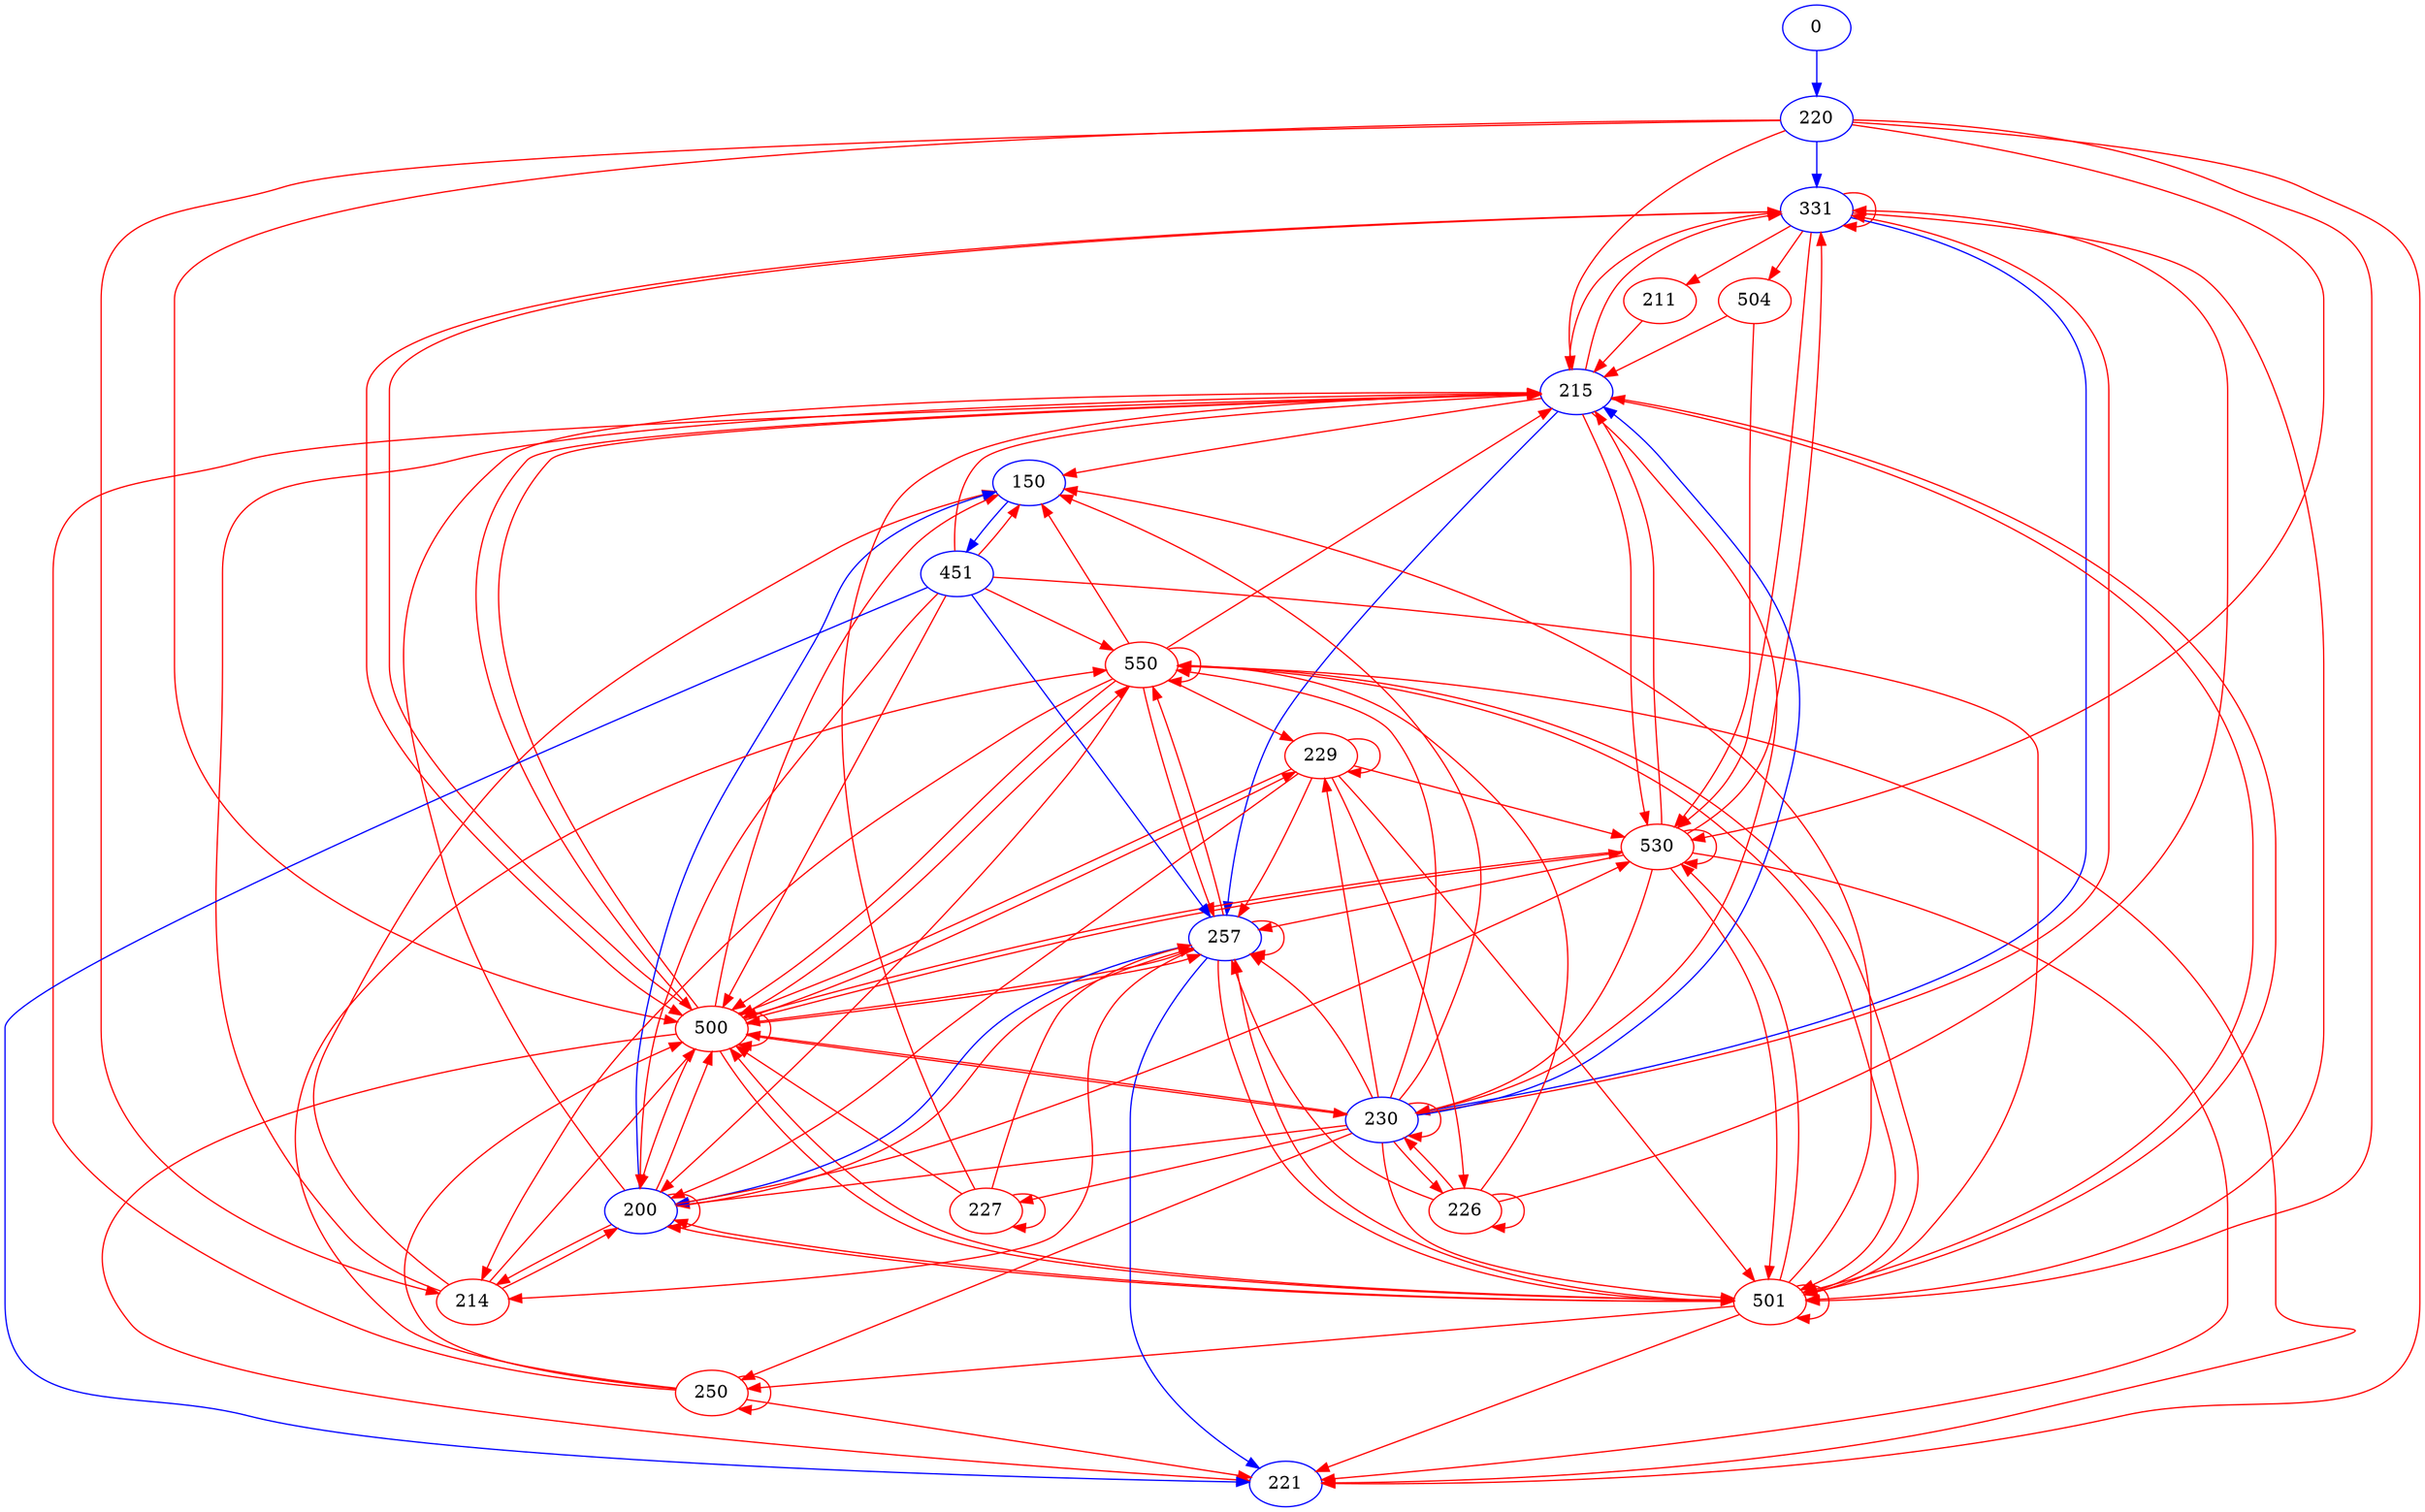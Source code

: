 digraph g {
	node [color=black];
	edge [color=black];
	0	[color=blue];
	220	[color=blue];
	0 -> 220	[key=new_edge,
		color=blue];
	331	[color=blue];
	220 -> 331	[key=new_edge,
		color=blue];
	215	[color=blue];
	220 -> 215	[key=new_edge,
		color=red];
	221	[color=blue];
	220 -> 221	[key=new_edge,
		color=red];
	530	[color=red];
	220 -> 530	[key=new_edge,
		color=red];
	500	[color=red];
	220 -> 500	[key=new_edge,
		color=red];
	501	[color=red];
	220 -> 501	[key=new_edge,
		color=red];
	214	[color=red];
	220 -> 214	[key=new_edge,
		color=red];
	331 -> 331	[key=new_edge,
		color=red];
	230	[color=blue];
	331 -> 230	[key=new_edge,
		color=blue];
	331 -> 215	[key=new_edge,
		color=red];
	331 -> 530	[key=new_edge,
		color=red];
	331 -> 500	[key=new_edge,
		color=red];
	331 -> 501	[key=new_edge,
		color=red];
	504	[color=red];
	331 -> 504	[key=new_edge,
		color=red];
	211	[color=red];
	331 -> 211	[key=new_edge,
		color=red];
	230 -> 331	[key=new_edge,
		color=red];
	230 -> 230	[key=new_edge,
		color=red];
	230 -> 215	[key=new_edge,
		color=blue];
	257	[color=blue];
	230 -> 257	[key=new_edge,
		color=red];
	200	[color=blue];
	230 -> 200	[key=new_edge,
		color=red];
	150	[color=blue];
	230 -> 150	[key=new_edge,
		color=red];
	230 -> 500	[key=new_edge,
		color=red];
	230 -> 501	[key=new_edge,
		color=red];
	550	[color=red];
	230 -> 550	[key=new_edge,
		color=red];
	227	[color=red];
	230 -> 227	[key=new_edge,
		color=red];
	229	[color=red];
	230 -> 229	[key=new_edge,
		color=red];
	250	[color=red];
	230 -> 250	[key=new_edge,
		color=red];
	226	[color=red];
	230 -> 226	[key=new_edge,
		color=red];
	215 -> 331	[key=new_edge,
		color=red];
	215 -> 230	[key=new_edge,
		color=red];
	215 -> 257	[key=new_edge,
		color=blue];
	215 -> 150	[key=new_edge,
		color=red];
	215 -> 530	[key=new_edge,
		color=red];
	215 -> 500	[key=new_edge,
		color=red];
	215 -> 501	[key=new_edge,
		color=red];
	257 -> 257	[key=new_edge,
		color=red];
	257 -> 200	[key=new_edge,
		color=blue];
	257 -> 221	[key=new_edge,
		color=blue];
	257 -> 500	[key=new_edge,
		color=red];
	257 -> 501	[key=new_edge,
		color=red];
	257 -> 214	[key=new_edge,
		color=red];
	257 -> 550	[key=new_edge,
		color=red];
	200 -> 215	[key=new_edge,
		color=red];
	200 -> 257	[key=new_edge,
		color=red];
	200 -> 200	[key=new_edge,
		color=red];
	200 -> 150	[key=new_edge,
		color=blue];
	200 -> 530	[key=new_edge,
		color=red];
	200 -> 500	[key=new_edge,
		color=red];
	200 -> 501	[key=new_edge,
		color=red];
	200 -> 214	[key=new_edge,
		color=red];
	451	[color=blue];
	150 -> 451	[key=new_edge,
		color=blue];
	451 -> 215	[key=new_edge,
		color=red];
	451 -> 257	[key=new_edge,
		color=blue];
	451 -> 200	[key=new_edge,
		color=red];
	451 -> 150	[key=new_edge,
		color=red];
	451 -> 221	[key=new_edge,
		color=blue];
	451 -> 500	[key=new_edge,
		color=red];
	451 -> 501	[key=new_edge,
		color=red];
	451 -> 550	[key=new_edge,
		color=red];
	530 -> 331	[key=new_edge,
		color=red];
	530 -> 230	[key=new_edge,
		color=red];
	530 -> 215	[key=new_edge,
		color=red];
	530 -> 257	[key=new_edge,
		color=red];
	530 -> 221	[key=new_edge,
		color=red];
	530 -> 530	[key=new_edge,
		color=red];
	530 -> 500	[key=new_edge,
		color=red];
	530 -> 501	[key=new_edge,
		color=red];
	500 -> 331	[key=new_edge,
		color=red];
	500 -> 230	[key=new_edge,
		color=red];
	500 -> 215	[key=new_edge,
		color=red];
	500 -> 257	[key=new_edge,
		color=red];
	500 -> 200	[key=new_edge,
		color=red];
	500 -> 150	[key=new_edge,
		color=red];
	500 -> 221	[key=new_edge,
		color=red];
	500 -> 530	[key=new_edge,
		color=red];
	500 -> 500	[key=new_edge,
		color=red];
	500 -> 501	[key=new_edge,
		color=red];
	500 -> 550	[key=new_edge,
		color=red];
	500 -> 229	[key=new_edge,
		color=red];
	501 -> 215	[key=new_edge,
		color=red];
	501 -> 257	[key=new_edge,
		color=red];
	501 -> 200	[key=new_edge,
		color=red];
	501 -> 150	[key=new_edge,
		color=red];
	501 -> 221	[key=new_edge,
		color=red];
	501 -> 530	[key=new_edge,
		color=red];
	501 -> 500	[key=new_edge,
		color=red];
	501 -> 501	[key=new_edge,
		color=red];
	501 -> 550	[key=new_edge,
		color=red];
	501 -> 250	[key=new_edge,
		color=red];
	214 -> 215	[key=new_edge,
		color=red];
	214 -> 200	[key=new_edge,
		color=red];
	214 -> 150	[key=new_edge,
		color=red];
	214 -> 500	[key=new_edge,
		color=red];
	550 -> 215	[key=new_edge,
		color=red];
	550 -> 257	[key=new_edge,
		color=red];
	550 -> 200	[key=new_edge,
		color=red];
	550 -> 150	[key=new_edge,
		color=red];
	550 -> 221	[key=new_edge,
		color=red];
	550 -> 500	[key=new_edge,
		color=red];
	550 -> 501	[key=new_edge,
		color=red];
	550 -> 214	[key=new_edge,
		color=red];
	550 -> 550	[key=new_edge,
		color=red];
	550 -> 229	[key=new_edge,
		color=red];
	227 -> 215	[key=new_edge,
		color=red];
	227 -> 257	[key=new_edge,
		color=red];
	227 -> 500	[key=new_edge,
		color=red];
	227 -> 227	[key=new_edge,
		color=red];
	504 -> 215	[key=new_edge,
		color=red];
	504 -> 530	[key=new_edge,
		color=red];
	211 -> 215	[key=new_edge,
		color=red];
	229 -> 257	[key=new_edge,
		color=red];
	229 -> 200	[key=new_edge,
		color=red];
	229 -> 530	[key=new_edge,
		color=red];
	229 -> 500	[key=new_edge,
		color=red];
	229 -> 501	[key=new_edge,
		color=red];
	229 -> 229	[key=new_edge,
		color=red];
	229 -> 226	[key=new_edge,
		color=red];
	250 -> 215	[key=new_edge,
		color=red];
	250 -> 221	[key=new_edge,
		color=red];
	250 -> 500	[key=new_edge,
		color=red];
	250 -> 550	[key=new_edge,
		color=red];
	250 -> 250	[key=new_edge,
		color=red];
	226 -> 331	[key=new_edge,
		color=red];
	226 -> 230	[key=new_edge,
		color=red];
	226 -> 257	[key=new_edge,
		color=red];
	226 -> 550	[key=new_edge,
		color=red];
	226 -> 226	[key=new_edge,
		color=red];
}
